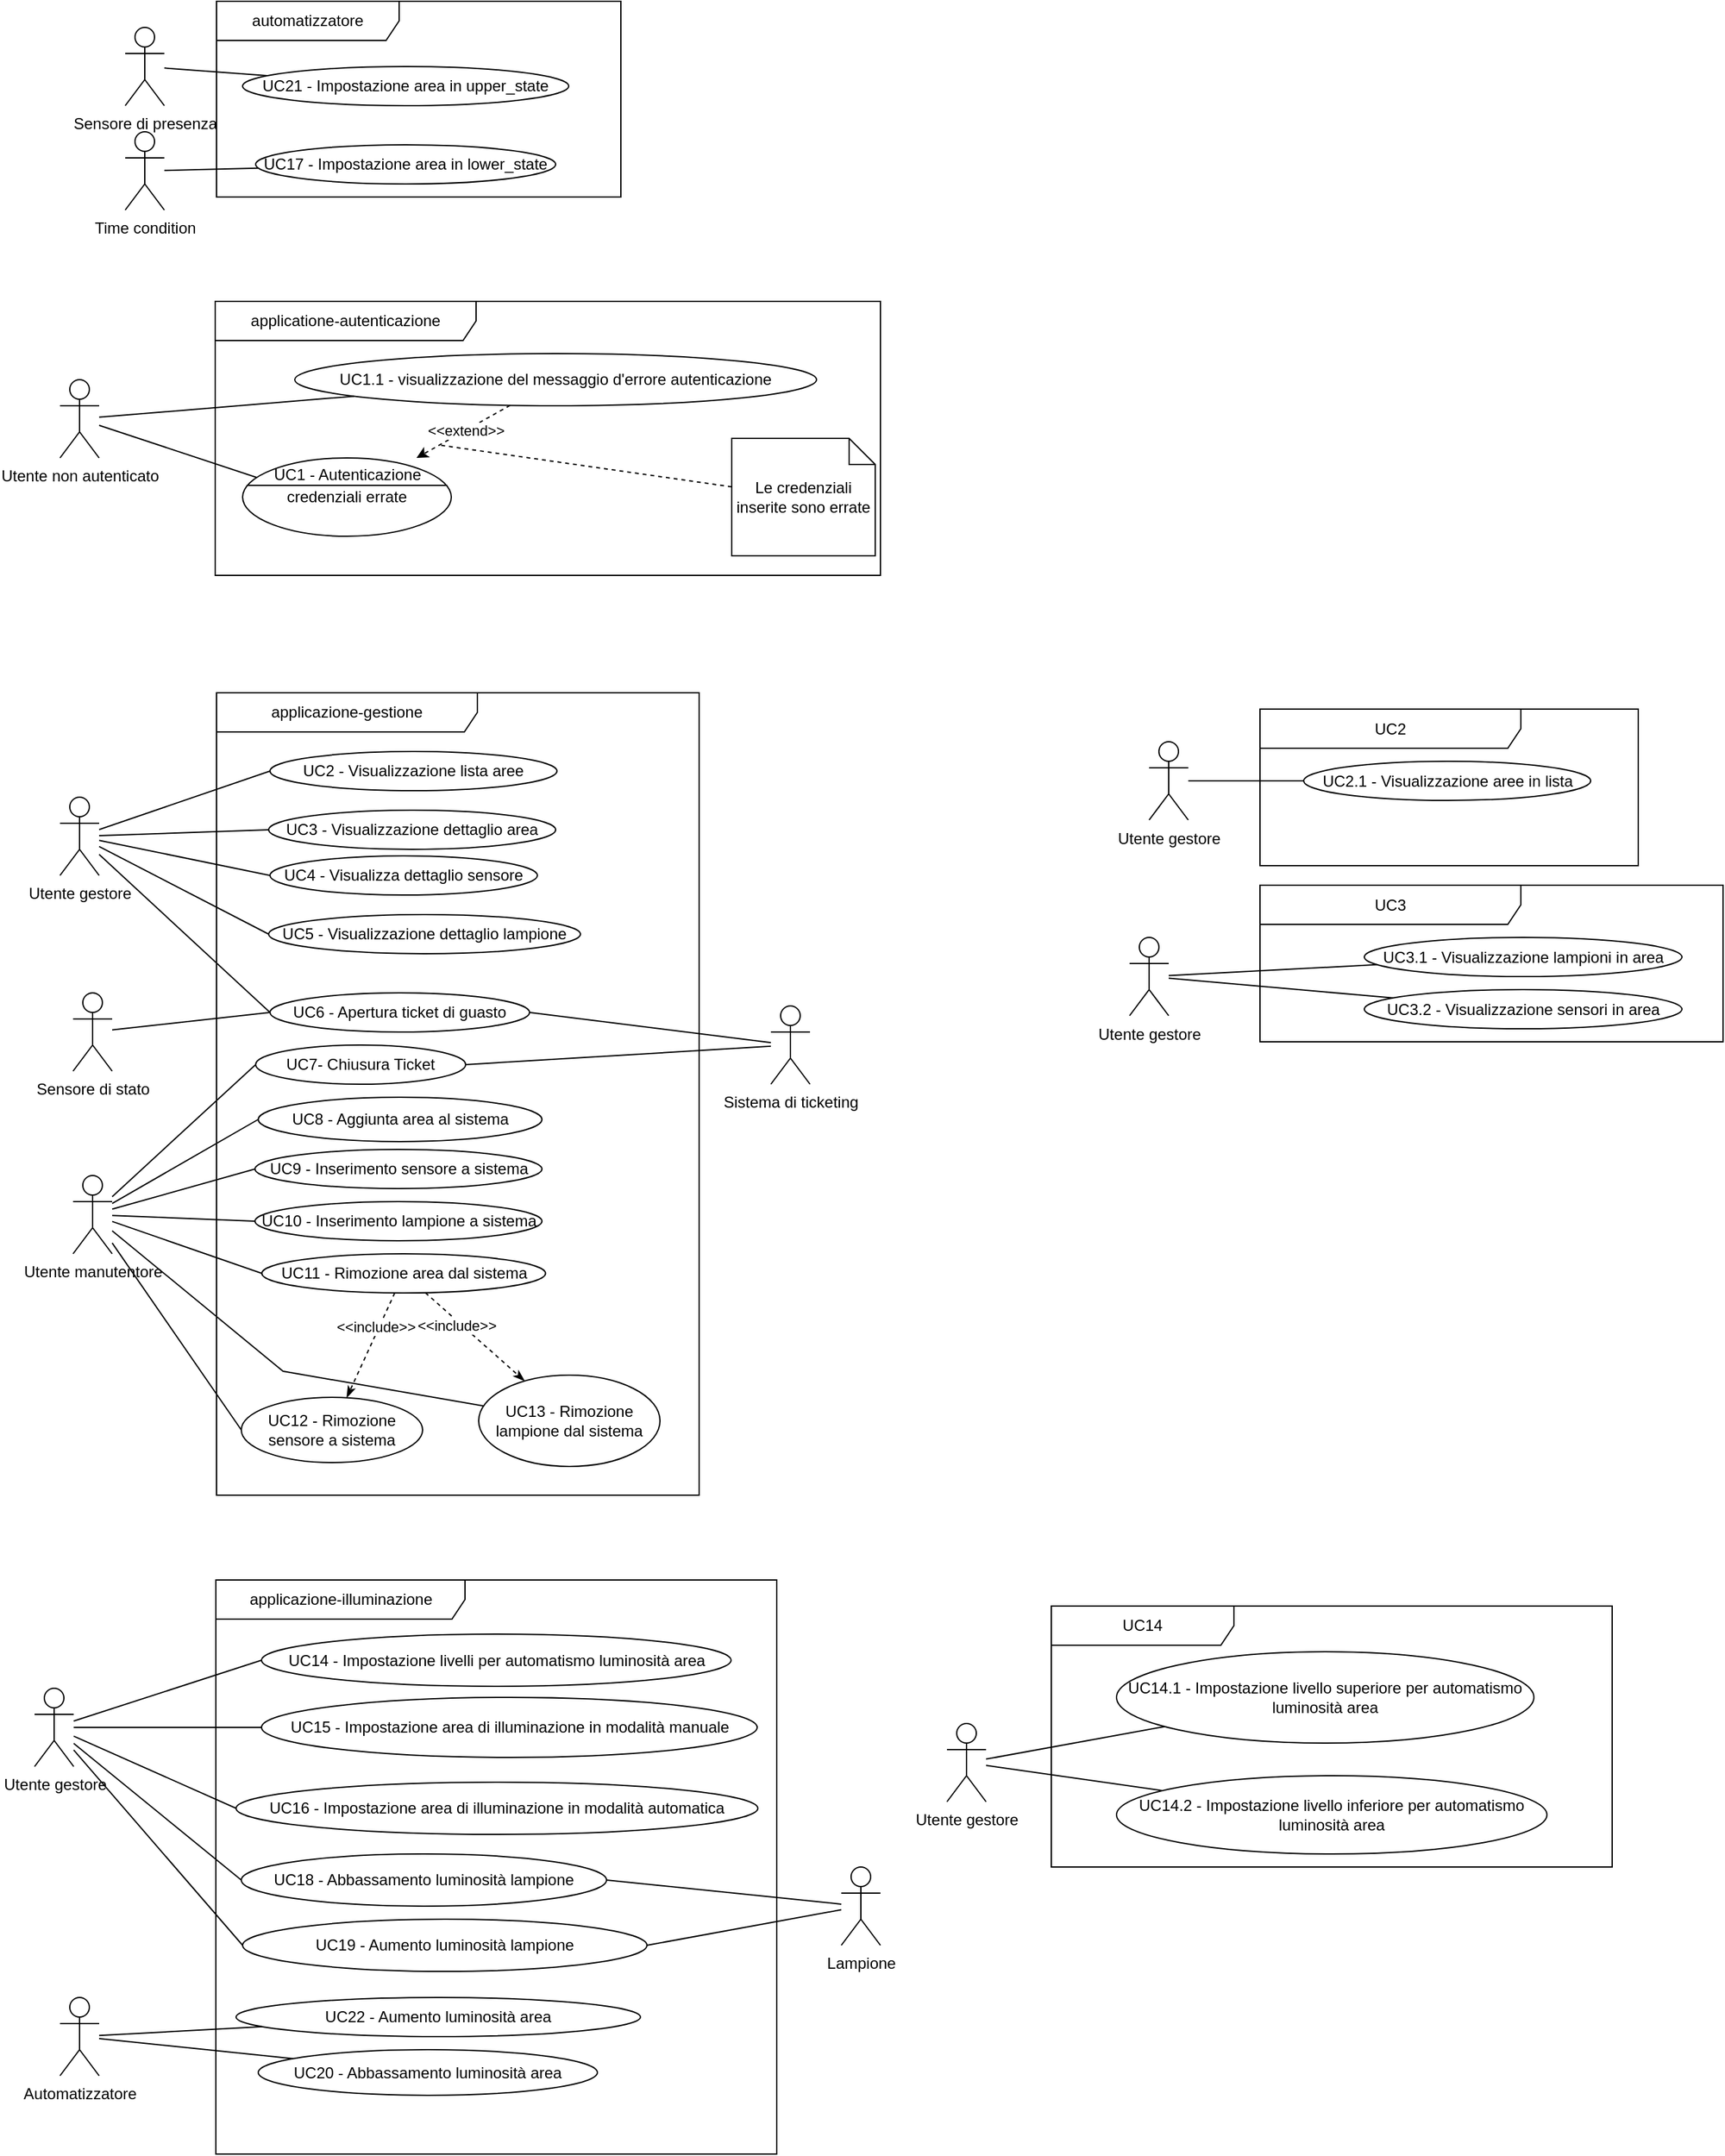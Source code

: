 <mxfile pages="3">
    <diagram id="FatRtKsNCPw0Wx8Ckyyl" name="OK">
        <mxGraphModel dx="437" dy="-385" grid="1" gridSize="10" guides="1" tooltips="1" connect="1" arrows="1" fold="1" page="1" pageScale="1" pageWidth="827" pageHeight="1169" math="0" shadow="0">
            <root>
                <mxCell id="Oyl4MPh-AGhWw54U4Yij-0"/>
                <mxCell id="Oyl4MPh-AGhWw54U4Yij-1" parent="Oyl4MPh-AGhWw54U4Yij-0"/>
                <mxCell id="A5uPs4VRSiP7mHUrnrAn-0" value="applicazione-illuminazione" style="shape=umlFrame;whiteSpace=wrap;html=1;width=191;height=30;" vertex="1" parent="Oyl4MPh-AGhWw54U4Yij-1">
                    <mxGeometry x="1009.5" y="3080" width="430" height="440" as="geometry"/>
                </mxCell>
                <mxCell id="bUZNyHSOuRNQhQ_3OHil-0" value="applicazione-gestione" style="shape=umlFrame;whiteSpace=wrap;html=1;width=200;height=30;" vertex="1" parent="Oyl4MPh-AGhWw54U4Yij-1">
                    <mxGeometry x="1010" y="2400" width="370" height="615" as="geometry"/>
                </mxCell>
                <mxCell id="0Af8lDCiDiQap4eSqhRF-9" value="automatizzatore" style="shape=umlFrame;whiteSpace=wrap;html=1;width=140;height=30;" vertex="1" parent="Oyl4MPh-AGhWw54U4Yij-1">
                    <mxGeometry x="1010" y="1870" width="310" height="150" as="geometry"/>
                </mxCell>
                <mxCell id="IadYa9jhHX85rm9pDaEO-0" value="applicatione-autenticazione" style="shape=umlFrame;whiteSpace=wrap;html=1;width=200;height=30;" vertex="1" parent="Oyl4MPh-AGhWw54U4Yij-1">
                    <mxGeometry x="1009" y="2100" width="510" height="210" as="geometry"/>
                </mxCell>
                <mxCell id="IadYa9jhHX85rm9pDaEO-1" style="edgeStyle=none;rounded=0;orthogonalLoop=1;jettySize=auto;html=1;shadow=0;endArrow=none;endFill=0;startSize=999;endSize=6;sourcePerimeterSpacing=0;targetPerimeterSpacing=0;entryX=0.106;entryY=0.283;entryDx=0;entryDy=0;entryPerimeter=0;" edge="1" parent="Oyl4MPh-AGhWw54U4Yij-1" source="IadYa9jhHX85rm9pDaEO-2" target="IadYa9jhHX85rm9pDaEO-9">
                    <mxGeometry relative="1" as="geometry">
                        <mxPoint x="1057.545" y="2226.102" as="targetPoint"/>
                    </mxGeometry>
                </mxCell>
                <mxCell id="IadYa9jhHX85rm9pDaEO-2" value="Utente non autenticato" style="shape=umlActor;verticalLabelPosition=bottom;verticalAlign=top;html=1;outlineConnect=0;gradientColor=none;" vertex="1" parent="Oyl4MPh-AGhWw54U4Yij-1">
                    <mxGeometry x="890" y="2160" width="30" height="60" as="geometry"/>
                </mxCell>
                <mxCell id="IadYa9jhHX85rm9pDaEO-3" value="UC1.1 - visualizzazione del messaggio d'errore autenticazione" style="ellipse;whiteSpace=wrap;html=1;" vertex="1" parent="Oyl4MPh-AGhWw54U4Yij-1">
                    <mxGeometry x="1070" y="2140" width="400" height="40" as="geometry"/>
                </mxCell>
                <mxCell id="IadYa9jhHX85rm9pDaEO-4" style="rounded=0;orthogonalLoop=1;jettySize=auto;html=1;dashed=1;" edge="1" parent="Oyl4MPh-AGhWw54U4Yij-1" source="IadYa9jhHX85rm9pDaEO-3" target="IadYa9jhHX85rm9pDaEO-9">
                    <mxGeometry relative="1" as="geometry">
                        <mxPoint x="1156.736" y="2220.677" as="targetPoint"/>
                        <mxPoint x="1390" y="2200" as="sourcePoint"/>
                    </mxGeometry>
                </mxCell>
                <mxCell id="IadYa9jhHX85rm9pDaEO-5" value="&amp;lt;&amp;lt;extend&amp;gt;&amp;gt;" style="edgeLabel;html=1;align=center;verticalAlign=middle;resizable=0;points=[];" vertex="1" connectable="0" parent="IadYa9jhHX85rm9pDaEO-4">
                    <mxGeometry x="-0.05" y="4" relative="1" as="geometry">
                        <mxPoint x="-2" y="-4" as="offset"/>
                    </mxGeometry>
                </mxCell>
                <mxCell id="IadYa9jhHX85rm9pDaEO-6" style="edgeStyle=none;rounded=0;jumpStyle=none;jumpSize=15;orthogonalLoop=1;jettySize=auto;html=1;endArrow=none;endFill=0;dashed=1;" edge="1" parent="Oyl4MPh-AGhWw54U4Yij-1" source="IadYa9jhHX85rm9pDaEO-7">
                    <mxGeometry relative="1" as="geometry">
                        <mxPoint x="1180" y="2210" as="targetPoint"/>
                    </mxGeometry>
                </mxCell>
                <mxCell id="IadYa9jhHX85rm9pDaEO-7" value="Le credenziali inserite sono errate" style="shape=note;size=20;whiteSpace=wrap;html=1;" vertex="1" parent="Oyl4MPh-AGhWw54U4Yij-1">
                    <mxGeometry x="1405" y="2205" width="110" height="90" as="geometry"/>
                </mxCell>
                <mxCell id="IadYa9jhHX85rm9pDaEO-8" style="edgeStyle=none;rounded=0;orthogonalLoop=1;jettySize=auto;html=1;shadow=0;endArrow=none;endFill=0;startSize=999;endSize=6;sourcePerimeterSpacing=0;targetPerimeterSpacing=0;" edge="1" parent="Oyl4MPh-AGhWw54U4Yij-1" source="IadYa9jhHX85rm9pDaEO-2" target="IadYa9jhHX85rm9pDaEO-3">
                    <mxGeometry relative="1" as="geometry">
                        <mxPoint x="880" y="2190" as="sourcePoint"/>
                        <mxPoint x="990" y="2190" as="targetPoint"/>
                    </mxGeometry>
                </mxCell>
                <mxCell id="IadYa9jhHX85rm9pDaEO-9" value="credenziali errate" style="html=1;shape=mxgraph.sysml.useCaseExtPt;whiteSpace=wrap;align=center;" vertex="1" parent="Oyl4MPh-AGhWw54U4Yij-1">
                    <mxGeometry x="1030" y="2220" width="160" height="60" as="geometry"/>
                </mxCell>
                <mxCell id="IadYa9jhHX85rm9pDaEO-10" value="&lt;span style=&quot;font-weight: normal&quot;&gt;UC1 - Autenticazione&lt;/span&gt;" style="resizable=0;html=1;verticalAlign=middle;align=center;labelBackgroundColor=none;fontStyle=1;" connectable="0" vertex="1" parent="IadYa9jhHX85rm9pDaEO-9">
                    <mxGeometry x="80" y="12.75" as="geometry"/>
                </mxCell>
                <mxCell id="_OyQbxIsrZ8jYSqlQWz1-0" style="edgeStyle=none;rounded=0;jumpStyle=none;jumpSize=15;orthogonalLoop=1;jettySize=auto;html=1;endArrow=none;endFill=0;entryX=0;entryY=0.5;entryDx=0;entryDy=0;" edge="1" parent="Oyl4MPh-AGhWw54U4Yij-1" source="_OyQbxIsrZ8jYSqlQWz1-1" target="_OyQbxIsrZ8jYSqlQWz1-3">
                    <mxGeometry relative="1" as="geometry"/>
                </mxCell>
                <mxCell id="_OyQbxIsrZ8jYSqlQWz1-8" style="edgeStyle=none;html=1;endArrow=none;endFill=0;entryX=0;entryY=0.5;entryDx=0;entryDy=0;" edge="1" parent="Oyl4MPh-AGhWw54U4Yij-1" source="_OyQbxIsrZ8jYSqlQWz1-1" target="_OyQbxIsrZ8jYSqlQWz1-7">
                    <mxGeometry relative="1" as="geometry"/>
                </mxCell>
                <mxCell id="T-pfwkiVASrfK4fBd9XQ-4" style="edgeStyle=none;html=1;endArrow=none;endFill=0;entryX=0;entryY=0.5;entryDx=0;entryDy=0;" edge="1" parent="Oyl4MPh-AGhWw54U4Yij-1" source="_OyQbxIsrZ8jYSqlQWz1-1" target="T-pfwkiVASrfK4fBd9XQ-0">
                    <mxGeometry relative="1" as="geometry"/>
                </mxCell>
                <mxCell id="_OyQbxIsrZ8jYSqlQWz1-1" value="Utente gestore" style="shape=umlActor;verticalLabelPosition=bottom;verticalAlign=top;html=1;outlineConnect=0;gradientColor=none;" vertex="1" parent="Oyl4MPh-AGhWw54U4Yij-1">
                    <mxGeometry x="890" y="2480" width="30" height="60" as="geometry"/>
                </mxCell>
                <mxCell id="_OyQbxIsrZ8jYSqlQWz1-2" value="UC3 - Visualizzazione dettaglio area" style="ellipse;whiteSpace=wrap;html=1;" vertex="1" parent="Oyl4MPh-AGhWw54U4Yij-1">
                    <mxGeometry x="1050" y="2490" width="220" height="30" as="geometry"/>
                </mxCell>
                <mxCell id="_OyQbxIsrZ8jYSqlQWz1-3" value="UC4 - Visualizza dettaglio sensore" style="ellipse;whiteSpace=wrap;html=1;" vertex="1" parent="Oyl4MPh-AGhWw54U4Yij-1">
                    <mxGeometry x="1051" y="2525" width="205" height="30" as="geometry"/>
                </mxCell>
                <mxCell id="_OyQbxIsrZ8jYSqlQWz1-4" value="UC5 - Visualizzazione dettaglio lampione" style="ellipse;whiteSpace=wrap;html=1;" vertex="1" parent="Oyl4MPh-AGhWw54U4Yij-1">
                    <mxGeometry x="1050" y="2570" width="239" height="30" as="geometry"/>
                </mxCell>
                <mxCell id="_OyQbxIsrZ8jYSqlQWz1-5" style="edgeStyle=none;rounded=0;jumpStyle=none;jumpSize=15;orthogonalLoop=1;jettySize=auto;html=1;endArrow=none;endFill=0;entryX=0;entryY=0.5;entryDx=0;entryDy=0;" edge="1" parent="Oyl4MPh-AGhWw54U4Yij-1" source="_OyQbxIsrZ8jYSqlQWz1-1" target="_OyQbxIsrZ8jYSqlQWz1-4">
                    <mxGeometry relative="1" as="geometry">
                        <mxPoint x="860" y="2623.486" as="sourcePoint"/>
                        <mxPoint x="1035.779" y="2605.741" as="targetPoint"/>
                    </mxGeometry>
                </mxCell>
                <mxCell id="_OyQbxIsrZ8jYSqlQWz1-6" style="edgeStyle=none;rounded=0;jumpStyle=none;jumpSize=15;orthogonalLoop=1;jettySize=auto;html=1;endArrow=none;endFill=0;entryX=0;entryY=0.5;entryDx=0;entryDy=0;" edge="1" parent="Oyl4MPh-AGhWw54U4Yij-1" source="_OyQbxIsrZ8jYSqlQWz1-1" target="_OyQbxIsrZ8jYSqlQWz1-2">
                    <mxGeometry relative="1" as="geometry">
                        <mxPoint x="860" y="2623.486" as="sourcePoint"/>
                        <mxPoint x="1035.779" y="2605.741" as="targetPoint"/>
                    </mxGeometry>
                </mxCell>
                <mxCell id="_OyQbxIsrZ8jYSqlQWz1-7" value="UC2 - Visualizzazione lista aree" style="ellipse;whiteSpace=wrap;html=1;" vertex="1" parent="Oyl4MPh-AGhWw54U4Yij-1">
                    <mxGeometry x="1051" y="2445" width="220" height="30" as="geometry"/>
                </mxCell>
                <mxCell id="gqnYtC8m0FXkjYF3swDn-0" value="UC3" style="shape=umlFrame;whiteSpace=wrap;html=1;width=200;height=30;" vertex="1" parent="Oyl4MPh-AGhWw54U4Yij-1">
                    <mxGeometry x="1810" y="2547.5" width="355" height="120" as="geometry"/>
                </mxCell>
                <mxCell id="gqnYtC8m0FXkjYF3swDn-3" value="Utente gestore" style="shape=umlActor;verticalLabelPosition=bottom;verticalAlign=top;html=1;outlineConnect=0;gradientColor=none;" vertex="1" parent="Oyl4MPh-AGhWw54U4Yij-1">
                    <mxGeometry x="1710" y="2587.5" width="30" height="60" as="geometry"/>
                </mxCell>
                <mxCell id="gqnYtC8m0FXkjYF3swDn-4" value="UC3.1 - Visualizzazione lampioni in area" style="ellipse;whiteSpace=wrap;html=1;" vertex="1" parent="Oyl4MPh-AGhWw54U4Yij-1">
                    <mxGeometry x="1890" y="2587.5" width="243.5" height="30" as="geometry"/>
                </mxCell>
                <mxCell id="gqnYtC8m0FXkjYF3swDn-8" style="edgeStyle=none;rounded=0;jumpStyle=none;jumpSize=15;orthogonalLoop=1;jettySize=auto;html=1;endArrow=none;endFill=0;" edge="1" parent="Oyl4MPh-AGhWw54U4Yij-1" source="gqnYtC8m0FXkjYF3swDn-3" target="gqnYtC8m0FXkjYF3swDn-4">
                    <mxGeometry relative="1" as="geometry">
                        <mxPoint x="1720" y="2735.986" as="sourcePoint"/>
                        <mxPoint x="1895.779" y="2718.241" as="targetPoint"/>
                    </mxGeometry>
                </mxCell>
                <mxCell id="gqnYtC8m0FXkjYF3swDn-11" style="edgeStyle=none;html=1;endArrow=none;endFill=0;" edge="1" parent="Oyl4MPh-AGhWw54U4Yij-1" source="gqnYtC8m0FXkjYF3swDn-10" target="gqnYtC8m0FXkjYF3swDn-3">
                    <mxGeometry relative="1" as="geometry"/>
                </mxCell>
                <mxCell id="gqnYtC8m0FXkjYF3swDn-10" value="UC3.2 - Visualizzazione sensori in area" style="ellipse;whiteSpace=wrap;html=1;" vertex="1" parent="Oyl4MPh-AGhWw54U4Yij-1">
                    <mxGeometry x="1890" y="2627.5" width="243.5" height="30" as="geometry"/>
                </mxCell>
                <mxCell id="8ppxaisyGzJdxOO72--x-0" value="UC14" style="shape=umlFrame;whiteSpace=wrap;html=1;width=140;height=30;" vertex="1" parent="Oyl4MPh-AGhWw54U4Yij-1">
                    <mxGeometry x="1650" y="3100" width="430" height="200" as="geometry"/>
                </mxCell>
                <mxCell id="8ppxaisyGzJdxOO72--x-1" style="edgeStyle=none;html=1;endArrow=none;endFill=0;" edge="1" parent="Oyl4MPh-AGhWw54U4Yij-1" source="8ppxaisyGzJdxOO72--x-3" target="8ppxaisyGzJdxOO72--x-4">
                    <mxGeometry relative="1" as="geometry"/>
                </mxCell>
                <mxCell id="8ppxaisyGzJdxOO72--x-2" style="edgeStyle=none;html=1;endArrow=none;endFill=0;" edge="1" parent="Oyl4MPh-AGhWw54U4Yij-1" source="8ppxaisyGzJdxOO72--x-3" target="8ppxaisyGzJdxOO72--x-5">
                    <mxGeometry relative="1" as="geometry"/>
                </mxCell>
                <mxCell id="8ppxaisyGzJdxOO72--x-3" value="Utente gestore" style="shape=umlActor;verticalLabelPosition=bottom;verticalAlign=top;html=1;outlineConnect=0;gradientColor=none;" vertex="1" parent="Oyl4MPh-AGhWw54U4Yij-1">
                    <mxGeometry x="1570" y="3190" width="30" height="60" as="geometry"/>
                </mxCell>
                <mxCell id="8ppxaisyGzJdxOO72--x-4" value="UC14.1 - Impostazione livello superiore per automatismo luminosità area" style="ellipse;whiteSpace=wrap;html=1;" vertex="1" parent="Oyl4MPh-AGhWw54U4Yij-1">
                    <mxGeometry x="1700" y="3135" width="320" height="70" as="geometry"/>
                </mxCell>
                <mxCell id="8ppxaisyGzJdxOO72--x-5" value="UC14.2 - Impostazione livello inferiore per automatismo luminosità area" style="ellipse;whiteSpace=wrap;html=1;" vertex="1" parent="Oyl4MPh-AGhWw54U4Yij-1">
                    <mxGeometry x="1700" y="3230" width="330" height="60" as="geometry"/>
                </mxCell>
                <mxCell id="-6WfDMZTtrYvX2CaXtDX-0" value="UC2" style="shape=umlFrame;whiteSpace=wrap;html=1;width=200;height=30;" vertex="1" parent="Oyl4MPh-AGhWw54U4Yij-1">
                    <mxGeometry x="1810" y="2412.5" width="290" height="120" as="geometry"/>
                </mxCell>
                <mxCell id="-6WfDMZTtrYvX2CaXtDX-1" value="Utente gestore" style="shape=umlActor;verticalLabelPosition=bottom;verticalAlign=top;html=1;outlineConnect=0;gradientColor=none;" vertex="1" parent="Oyl4MPh-AGhWw54U4Yij-1">
                    <mxGeometry x="1725" y="2437.5" width="30" height="60" as="geometry"/>
                </mxCell>
                <mxCell id="-6WfDMZTtrYvX2CaXtDX-2" value="UC2.1 - Visualizzazione aree in lista" style="ellipse;whiteSpace=wrap;html=1;" vertex="1" parent="Oyl4MPh-AGhWw54U4Yij-1">
                    <mxGeometry x="1843.5" y="2452.5" width="220" height="30" as="geometry"/>
                </mxCell>
                <mxCell id="-6WfDMZTtrYvX2CaXtDX-3" style="edgeStyle=none;rounded=0;jumpStyle=none;jumpSize=15;orthogonalLoop=1;jettySize=auto;html=1;endArrow=none;endFill=0;" edge="1" parent="Oyl4MPh-AGhWw54U4Yij-1" source="-6WfDMZTtrYvX2CaXtDX-1" target="-6WfDMZTtrYvX2CaXtDX-2">
                    <mxGeometry relative="1" as="geometry">
                        <mxPoint x="1650" y="2600.986" as="sourcePoint"/>
                        <mxPoint x="1825.779" y="2583.241" as="targetPoint"/>
                    </mxGeometry>
                </mxCell>
                <mxCell id="0Af8lDCiDiQap4eSqhRF-3" style="edgeStyle=none;rounded=0;jumpStyle=none;jumpSize=15;orthogonalLoop=1;jettySize=auto;html=1;endArrow=none;endFill=0;" edge="1" parent="Oyl4MPh-AGhWw54U4Yij-1" source="0Af8lDCiDiQap4eSqhRF-4" target="0Af8lDCiDiQap4eSqhRF-8">
                    <mxGeometry relative="1" as="geometry"/>
                </mxCell>
                <mxCell id="0Af8lDCiDiQap4eSqhRF-4" value="Time condition" style="shape=umlActor;verticalLabelPosition=bottom;verticalAlign=top;html=1;outlineConnect=0;gradientColor=none;" vertex="1" parent="Oyl4MPh-AGhWw54U4Yij-1">
                    <mxGeometry x="940" y="1970" width="30" height="60" as="geometry"/>
                </mxCell>
                <mxCell id="0Af8lDCiDiQap4eSqhRF-5" value="UC21 - Impostazione area in upper_state" style="ellipse;whiteSpace=wrap;html=1;gradientColor=none;" vertex="1" parent="Oyl4MPh-AGhWw54U4Yij-1">
                    <mxGeometry x="1030" y="1920" width="250" height="30" as="geometry"/>
                </mxCell>
                <mxCell id="0Af8lDCiDiQap4eSqhRF-6" style="rounded=0;orthogonalLoop=1;jettySize=auto;html=1;endArrow=none;endFill=0;targetPerimeterSpacing=0;sourcePerimeterSpacing=0;endSize=6;shadow=0;" edge="1" parent="Oyl4MPh-AGhWw54U4Yij-1" source="0Af8lDCiDiQap4eSqhRF-7" target="0Af8lDCiDiQap4eSqhRF-5">
                    <mxGeometry relative="1" as="geometry"/>
                </mxCell>
                <mxCell id="0Af8lDCiDiQap4eSqhRF-7" value="Sensore di presenza" style="shape=umlActor;verticalLabelPosition=bottom;verticalAlign=top;html=1;outlineConnect=0;gradientColor=none;" vertex="1" parent="Oyl4MPh-AGhWw54U4Yij-1">
                    <mxGeometry x="940" y="1890" width="30" height="60" as="geometry"/>
                </mxCell>
                <mxCell id="0Af8lDCiDiQap4eSqhRF-8" value="UC17 - Impostazione area in lower_state" style="ellipse;whiteSpace=wrap;html=1;gradientColor=none;" vertex="1" parent="Oyl4MPh-AGhWw54U4Yij-1">
                    <mxGeometry x="1040" y="1980" width="230" height="30" as="geometry"/>
                </mxCell>
                <mxCell id="WLyfzdH1q1Cjo08XF4O8-1" style="edgeStyle=none;html=1;endArrow=none;endFill=0;exitX=1;exitY=0.5;exitDx=0;exitDy=0;" edge="1" parent="Oyl4MPh-AGhWw54U4Yij-1" source="WLyfzdH1q1Cjo08XF4O8-2" target="WLyfzdH1q1Cjo08XF4O8-7">
                    <mxGeometry relative="1" as="geometry"/>
                </mxCell>
                <mxCell id="WLyfzdH1q1Cjo08XF4O8-2" value="UC19 - Aumento luminosità lampione" style="ellipse;whiteSpace=wrap;html=1;" vertex="1" parent="Oyl4MPh-AGhWw54U4Yij-1">
                    <mxGeometry x="1030" y="3340" width="310" height="40" as="geometry"/>
                </mxCell>
                <mxCell id="WLyfzdH1q1Cjo08XF4O8-3" value="UC22 - Aumento luminosità area" style="ellipse;whiteSpace=wrap;html=1;gradientColor=none;" vertex="1" parent="Oyl4MPh-AGhWw54U4Yij-1">
                    <mxGeometry x="1025" y="3400" width="310" height="30" as="geometry"/>
                </mxCell>
                <mxCell id="WLyfzdH1q1Cjo08XF4O8-4" style="edgeStyle=none;html=1;endArrow=none;endFill=0;exitX=1;exitY=0.5;exitDx=0;exitDy=0;" edge="1" parent="Oyl4MPh-AGhWw54U4Yij-1" source="WLyfzdH1q1Cjo08XF4O8-5" target="WLyfzdH1q1Cjo08XF4O8-7">
                    <mxGeometry relative="1" as="geometry"/>
                </mxCell>
                <mxCell id="WLyfzdH1q1Cjo08XF4O8-5" value="UC18 - Abbassamento luminosità lampione" style="ellipse;whiteSpace=wrap;html=1;" vertex="1" parent="Oyl4MPh-AGhWw54U4Yij-1">
                    <mxGeometry x="1029" y="3290" width="280" height="40" as="geometry"/>
                </mxCell>
                <mxCell id="WLyfzdH1q1Cjo08XF4O8-6" value="UC20 - Abbassamento luminosità area" style="ellipse;whiteSpace=wrap;html=1;" vertex="1" parent="Oyl4MPh-AGhWw54U4Yij-1">
                    <mxGeometry x="1042" y="3440" width="260" height="35" as="geometry"/>
                </mxCell>
                <mxCell id="WLyfzdH1q1Cjo08XF4O8-7" value="Lampione" style="shape=umlActor;verticalLabelPosition=bottom;verticalAlign=top;html=1;outlineConnect=0;" vertex="1" parent="Oyl4MPh-AGhWw54U4Yij-1">
                    <mxGeometry x="1489" y="3300" width="30" height="60" as="geometry"/>
                </mxCell>
                <mxCell id="WLyfzdH1q1Cjo08XF4O8-10" style="edgeStyle=none;html=1;endArrow=none;endFill=0;entryX=0;entryY=0.5;entryDx=0;entryDy=0;" edge="1" parent="Oyl4MPh-AGhWw54U4Yij-1" source="A5uPs4VRSiP7mHUrnrAn-5" target="WLyfzdH1q1Cjo08XF4O8-5">
                    <mxGeometry relative="1" as="geometry">
                        <mxPoint x="925" y="3612.795" as="sourcePoint"/>
                    </mxGeometry>
                </mxCell>
                <mxCell id="WLyfzdH1q1Cjo08XF4O8-11" style="edgeStyle=none;html=1;endArrow=none;endFill=0;entryX=0;entryY=0.5;entryDx=0;entryDy=0;" edge="1" parent="Oyl4MPh-AGhWw54U4Yij-1" source="A5uPs4VRSiP7mHUrnrAn-5" target="WLyfzdH1q1Cjo08XF4O8-2">
                    <mxGeometry relative="1" as="geometry">
                        <mxPoint x="925" y="3616.682" as="sourcePoint"/>
                    </mxGeometry>
                </mxCell>
                <mxCell id="WLyfzdH1q1Cjo08XF4O8-13" style="edgeStyle=none;html=1;endArrow=none;endFill=0;" edge="1" parent="Oyl4MPh-AGhWw54U4Yij-1" source="WLyfzdH1q1Cjo08XF4O8-15" target="WLyfzdH1q1Cjo08XF4O8-3">
                    <mxGeometry relative="1" as="geometry"/>
                </mxCell>
                <mxCell id="WLyfzdH1q1Cjo08XF4O8-14" style="edgeStyle=none;html=1;endArrow=none;endFill=0;" edge="1" parent="Oyl4MPh-AGhWw54U4Yij-1" source="WLyfzdH1q1Cjo08XF4O8-15" target="WLyfzdH1q1Cjo08XF4O8-6">
                    <mxGeometry relative="1" as="geometry"/>
                </mxCell>
                <mxCell id="WLyfzdH1q1Cjo08XF4O8-15" value="Automatizzatore" style="shape=umlActor;verticalLabelPosition=bottom;verticalAlign=top;html=1;outlineConnect=0;" vertex="1" parent="Oyl4MPh-AGhWw54U4Yij-1">
                    <mxGeometry x="890" y="3400" width="30" height="60" as="geometry"/>
                </mxCell>
                <mxCell id="T-pfwkiVASrfK4fBd9XQ-6" style="edgeStyle=none;html=1;endArrow=none;endFill=0;exitX=1;exitY=0.5;exitDx=0;exitDy=0;" edge="1" parent="Oyl4MPh-AGhWw54U4Yij-1" source="T-pfwkiVASrfK4fBd9XQ-0" target="T-pfwkiVASrfK4fBd9XQ-3">
                    <mxGeometry relative="1" as="geometry"/>
                </mxCell>
                <mxCell id="T-pfwkiVASrfK4fBd9XQ-0" value="UC6 - Apertura ticket di guasto" style="ellipse;whiteSpace=wrap;html=1;" vertex="1" parent="Oyl4MPh-AGhWw54U4Yij-1">
                    <mxGeometry x="1051" y="2630" width="199" height="30" as="geometry"/>
                </mxCell>
                <mxCell id="T-pfwkiVASrfK4fBd9XQ-5" style="edgeStyle=none;html=1;entryX=0;entryY=0.5;entryDx=0;entryDy=0;endArrow=none;endFill=0;" edge="1" parent="Oyl4MPh-AGhWw54U4Yij-1" source="T-pfwkiVASrfK4fBd9XQ-1" target="T-pfwkiVASrfK4fBd9XQ-0">
                    <mxGeometry relative="1" as="geometry"/>
                </mxCell>
                <mxCell id="T-pfwkiVASrfK4fBd9XQ-1" value="Sensore di stato" style="shape=umlActor;verticalLabelPosition=bottom;verticalAlign=top;html=1;outlineConnect=0;gradientColor=none;" vertex="1" parent="Oyl4MPh-AGhWw54U4Yij-1">
                    <mxGeometry x="900" y="2630" width="30" height="60" as="geometry"/>
                </mxCell>
                <mxCell id="T-pfwkiVASrfK4fBd9XQ-3" value="Sistema di ticketing" style="shape=umlActor;verticalLabelPosition=bottom;verticalAlign=top;html=1;outlineConnect=0;gradientColor=none;" vertex="1" parent="Oyl4MPh-AGhWw54U4Yij-1">
                    <mxGeometry x="1435" y="2640" width="30" height="60" as="geometry"/>
                </mxCell>
                <mxCell id="05nJeD1UHd1gZ71pS0e2-0" style="edgeStyle=none;rounded=0;orthogonalLoop=1;jettySize=auto;html=1;startArrow=none;startFill=0;endArrow=none;endFill=0;exitX=0;exitY=0.5;exitDx=0;exitDy=0;" edge="1" parent="Oyl4MPh-AGhWw54U4Yij-1" source="05nJeD1UHd1gZ71pS0e2-1" target="05nJeD1UHd1gZ71pS0e2-4">
                    <mxGeometry relative="1" as="geometry"/>
                </mxCell>
                <mxCell id="05nJeD1UHd1gZ71pS0e2-1" value="UC10 - Inserimento lampione a sistema" style="ellipse;whiteSpace=wrap;html=1;" vertex="1" parent="Oyl4MPh-AGhWw54U4Yij-1">
                    <mxGeometry x="1039.5" y="2790" width="220" height="30" as="geometry"/>
                </mxCell>
                <mxCell id="05nJeD1UHd1gZ71pS0e2-2" style="edgeStyle=none;rounded=0;jumpStyle=none;jumpSize=15;orthogonalLoop=1;jettySize=auto;html=1;endArrow=none;endFill=0;entryX=0;entryY=0.5;entryDx=0;entryDy=0;" edge="1" parent="Oyl4MPh-AGhWw54U4Yij-1" source="05nJeD1UHd1gZ71pS0e2-4" target="05nJeD1UHd1gZ71pS0e2-5">
                    <mxGeometry relative="1" as="geometry"/>
                </mxCell>
                <mxCell id="05nJeD1UHd1gZ71pS0e2-3" style="edgeStyle=none;rounded=0;jumpStyle=none;jumpSize=15;orthogonalLoop=1;jettySize=auto;html=1;endArrow=none;endFill=0;entryX=0;entryY=0.5;entryDx=0;entryDy=0;" edge="1" parent="Oyl4MPh-AGhWw54U4Yij-1" source="05nJeD1UHd1gZ71pS0e2-4" target="05nJeD1UHd1gZ71pS0e2-6">
                    <mxGeometry relative="1" as="geometry"/>
                </mxCell>
                <mxCell id="05nJeD1UHd1gZ71pS0e2-4" value="Utente manutentore" style="shape=umlActor;verticalLabelPosition=bottom;verticalAlign=top;html=1;outlineConnect=0;gradientColor=none;" vertex="1" parent="Oyl4MPh-AGhWw54U4Yij-1">
                    <mxGeometry x="900" y="2770" width="30" height="60" as="geometry"/>
                </mxCell>
                <mxCell id="05nJeD1UHd1gZ71pS0e2-5" value="UC7- Chiusura Ticket" style="ellipse;whiteSpace=wrap;html=1;" vertex="1" parent="Oyl4MPh-AGhWw54U4Yij-1">
                    <mxGeometry x="1040" y="2670" width="161" height="30" as="geometry"/>
                </mxCell>
                <mxCell id="05nJeD1UHd1gZ71pS0e2-6" value="UC9 - Inserimento sensore a sistema" style="ellipse;whiteSpace=wrap;html=1;" vertex="1" parent="Oyl4MPh-AGhWw54U4Yij-1">
                    <mxGeometry x="1039.5" y="2750" width="220" height="30" as="geometry"/>
                </mxCell>
                <mxCell id="05nJeD1UHd1gZ71pS0e2-7" style="edgeStyle=none;rounded=0;jumpStyle=none;jumpSize=15;orthogonalLoop=1;jettySize=auto;html=1;endArrow=none;endFill=0;" edge="1" parent="Oyl4MPh-AGhWw54U4Yij-1" source="05nJeD1UHd1gZ71pS0e2-8" target="05nJeD1UHd1gZ71pS0e2-4">
                    <mxGeometry relative="1" as="geometry">
                        <Array as="points">
                            <mxPoint x="1061" y="2920"/>
                        </Array>
                    </mxGeometry>
                </mxCell>
                <mxCell id="05nJeD1UHd1gZ71pS0e2-8" value="UC13 - Rimozione lampione dal sistema" style="ellipse;whiteSpace=wrap;html=1;" vertex="1" parent="Oyl4MPh-AGhWw54U4Yij-1">
                    <mxGeometry x="1211" y="2923" width="139" height="70" as="geometry"/>
                </mxCell>
                <mxCell id="05nJeD1UHd1gZ71pS0e2-9" value="UC8 - Aggiunta area al sistema&lt;span style=&quot;color: rgba(0 , 0 , 0 , 0) ; font-family: monospace ; font-size: 0px&quot;&gt;%3CmxGraphModel%3E%3Croot%3E%3CmxCell%20id%3D%220%22%2F%3E%3CmxCell%20id%3D%221%22%20parent%3D%220%22%2F%3E%3CmxCell%20id%3D%222%22%20value%3D%22Rimozione%20sensore%22%20style%3D%22ellipse%3BwhiteSpace%3Dwrap%3Bhtml%3D1%3B%22%20vertex%3D%221%22%20parent%3D%221%22%3E%3CmxGeometry%20x%3D%221430%22%20y%3D%2260%22%20width%3D%22120%22%20height%3D%2280%22%20as%3D%22geometry%22%2F%3E%3C%2FmxCell%3E%3C%2Froot%3E%3C%2FmxGraphModel%3E&lt;/span&gt;&lt;span style=&quot;color: rgba(0 , 0 , 0 , 0) ; font-family: monospace ; font-size: 0px&quot;&gt;%3CmxGraphModel%3E%3Croot%3E%3CmxCell%20id%3D%220%22%2F%3E%3CmxCell%20id%3D%221%22%20parent%3D%220%22%2F%3E%3CmxCell%20id%3D%222%22%20value%3D%22Rimozione%20sensore%22%20style%3D%22ellipse%3BwhiteSpace%3Dwrap%3Bhtml%3D1%3B%22%20vertex%3D%221%22%20parent%3D%221%22%3E%3CmxGeometry%20x%3D%221430%22%20y%3D%2260%22%20width%3D%22120%22%20height%3D%2280%22%20as%3D%22geometry%22%2F%3E%3C%2FmxCell%3E%3C%2Froot%3E%3C%2FmxGraphModel%3E&lt;/span&gt;&lt;span style=&quot;color: rgba(0 , 0 , 0 , 0) ; font-family: monospace ; font-size: 0px&quot;&gt;%3CmxGraphModel%3E%3Croot%3E%3CmxCell%20id%3D%220%22%2F%3E%3CmxCell%20id%3D%221%22%20parent%3D%220%22%2F%3E%3CmxCell%20id%3D%222%22%20value%3D%22Rimozione%20sensore%22%20style%3D%22ellipse%3BwhiteSpace%3Dwrap%3Bhtml%3D1%3B%22%20vertex%3D%221%22%20parent%3D%221%22%3E%3CmxGeometry%20x%3D%221430%22%20y%3D%2260%22%20width%3D%22120%22%20height%3D%2280%22%20as%3D%22geometry%22%2F%3E%3C%2FmxCell%3E%3C%2Froot%3E%3C%2FmxGraphModel%3Esa&lt;/span&gt;" style="ellipse;whiteSpace=wrap;html=1;" vertex="1" parent="Oyl4MPh-AGhWw54U4Yij-1">
                    <mxGeometry x="1042" y="2710" width="217.5" height="34" as="geometry"/>
                </mxCell>
                <mxCell id="05nJeD1UHd1gZ71pS0e2-10" style="edgeStyle=none;rounded=0;jumpStyle=none;jumpSize=15;orthogonalLoop=1;jettySize=auto;html=1;endArrow=none;endFill=0;entryX=0;entryY=0.5;entryDx=0;entryDy=0;" edge="1" parent="Oyl4MPh-AGhWw54U4Yij-1" source="05nJeD1UHd1gZ71pS0e2-4" target="05nJeD1UHd1gZ71pS0e2-9">
                    <mxGeometry relative="1" as="geometry">
                        <mxPoint x="821" y="2727.209" as="sourcePoint"/>
                        <mxPoint x="1047.005" y="2986.503" as="targetPoint"/>
                    </mxGeometry>
                </mxCell>
                <mxCell id="05nJeD1UHd1gZ71pS0e2-11" value="UC11 - Rimozione area dal sistema&lt;span style=&quot;color: rgba(0 , 0 , 0 , 0) ; font-family: monospace ; font-size: 0px&quot;&gt;%3CmxGraphModel%3E%3Croot%3E%3CmxCell%20id%3D%220%22%2F%3E%3CmxCell%20id%3D%221%22%20parent%3D%220%22%2F%3E%3CmxCell%20id%3D%222%22%20value%3D%22Rimozione%20sensore%22%20style%3D%22ellipse%3BwhiteSpace%3Dwrap%3Bhtml%3D1%3B%22%20vertex%3D%221%22%20parent%3D%221%22%3E%3CmxGeometry%20x%3D%221430%22%20y%3D%2260%22%20width%3D%22120%22%20height%3D%2280%22%20as%3D%22geometry%22%2F%3E%3C%2FmxCell%3E%3C%2Froot%3E%3C%2FmxGraphModel%3E&lt;/span&gt;&lt;span style=&quot;color: rgba(0 , 0 , 0 , 0) ; font-family: monospace ; font-size: 0px&quot;&gt;%3CmxGraphModel%3E%3Croot%3E%3CmxCell%20id%3D%220%22%2F%3E%3CmxCell%20id%3D%221%22%20parent%3D%220%22%2F%3E%3CmxCell%20id%3D%222%22%20value%3D%22Rimozione%20sensore%22%20style%3D%22ellipse%3BwhiteSpace%3Dwrap%3Bhtml%3D1%3B%22%20vertex%3D%221%22%20parent%3D%221%22%3E%3CmxGeometry%20x%3D%221430%22%20y%3D%2260%22%20width%3D%22120%22%20height%3D%2280%22%20as%3D%22geometry%22%2F%3E%3C%2FmxCell%3E%3C%2Froot%3E%3C%2FmxGraphModel%3E&lt;/span&gt;&lt;span style=&quot;color: rgba(0 , 0 , 0 , 0) ; font-family: monospace ; font-size: 0px&quot;&gt;%3CmxGraphModel%3E%3Croot%3E%3CmxCell%20id%3D%220%22%2F%3E%3CmxCell%20id%3D%221%22%20parent%3D%220%22%2F%3E%3CmxCell%20id%3D%222%22%20value%3D%22Rimozione%20sensore%22%20style%3D%22ellipse%3BwhiteSpace%3Dwrap%3Bhtml%3D1%3B%22%20vertex%3D%221%22%20parent%3D%221%22%3E%3CmxGeometry%20x%3D%221430%22%20y%3D%2260%22%20width%3D%22120%22%20height%3D%2280%22%20as%3D%22geometry%22%2F%3E%3C%2FmxCell%3E%3C%2Froot%3E%3C%2FmxGraphModel%3E&lt;/span&gt;" style="ellipse;whiteSpace=wrap;html=1;" vertex="1" parent="Oyl4MPh-AGhWw54U4Yij-1">
                    <mxGeometry x="1044.75" y="2830" width="217.5" height="30" as="geometry"/>
                </mxCell>
                <mxCell id="05nJeD1UHd1gZ71pS0e2-12" style="edgeStyle=none;rounded=0;jumpStyle=none;jumpSize=15;orthogonalLoop=1;jettySize=auto;html=1;endArrow=none;endFill=0;exitX=0;exitY=0.5;exitDx=0;exitDy=0;" edge="1" parent="Oyl4MPh-AGhWw54U4Yij-1" source="05nJeD1UHd1gZ71pS0e2-11" target="05nJeD1UHd1gZ71pS0e2-4">
                    <mxGeometry relative="1" as="geometry">
                        <mxPoint x="1011.315" y="2882.046" as="sourcePoint"/>
                        <mxPoint x="821" y="2889.434" as="targetPoint"/>
                    </mxGeometry>
                </mxCell>
                <mxCell id="05nJeD1UHd1gZ71pS0e2-13" style="edgeStyle=none;rounded=0;sketch=0;orthogonalLoop=1;jettySize=auto;html=1;shadow=0;dashed=1;startArrow=none;startFill=0;endArrow=classicThin;endFill=1;startSize=6;endSize=6;sourcePerimeterSpacing=0;targetPerimeterSpacing=0;" edge="1" parent="Oyl4MPh-AGhWw54U4Yij-1" source="05nJeD1UHd1gZ71pS0e2-11" target="05nJeD1UHd1gZ71pS0e2-8">
                    <mxGeometry relative="1" as="geometry">
                        <mxPoint x="1096.25" y="3550" as="sourcePoint"/>
                        <mxPoint x="1096.25" y="3590" as="targetPoint"/>
                    </mxGeometry>
                </mxCell>
                <mxCell id="05nJeD1UHd1gZ71pS0e2-14" value="&amp;lt;&amp;lt;include&amp;gt;&amp;gt;" style="edgeLabel;html=1;align=center;verticalAlign=middle;resizable=0;points=[];" vertex="1" connectable="0" parent="05nJeD1UHd1gZ71pS0e2-13">
                    <mxGeometry x="-0.322" y="-3" relative="1" as="geometry">
                        <mxPoint as="offset"/>
                    </mxGeometry>
                </mxCell>
                <mxCell id="05nJeD1UHd1gZ71pS0e2-15" style="edgeStyle=none;rounded=0;orthogonalLoop=1;jettySize=auto;html=1;startArrow=none;startFill=0;endArrow=none;endFill=0;exitX=1;exitY=0.5;exitDx=0;exitDy=0;" edge="1" parent="Oyl4MPh-AGhWw54U4Yij-1" source="05nJeD1UHd1gZ71pS0e2-5" target="T-pfwkiVASrfK4fBd9XQ-3">
                    <mxGeometry relative="1" as="geometry">
                        <mxPoint x="1144.75" y="2600" as="sourcePoint"/>
                        <mxPoint x="1501" y="2685" as="targetPoint"/>
                    </mxGeometry>
                </mxCell>
                <mxCell id="05nJeD1UHd1gZ71pS0e2-16" style="edgeStyle=none;html=1;endArrow=none;endFill=0;exitX=0;exitY=0.5;exitDx=0;exitDy=0;" edge="1" parent="Oyl4MPh-AGhWw54U4Yij-1" source="05nJeD1UHd1gZ71pS0e2-17" target="05nJeD1UHd1gZ71pS0e2-4">
                    <mxGeometry relative="1" as="geometry"/>
                </mxCell>
                <mxCell id="05nJeD1UHd1gZ71pS0e2-17" value="UC12 - Rimozione sensore a sistema" style="ellipse;whiteSpace=wrap;html=1;" vertex="1" parent="Oyl4MPh-AGhWw54U4Yij-1">
                    <mxGeometry x="1029" y="2940" width="139" height="50" as="geometry"/>
                </mxCell>
                <mxCell id="05nJeD1UHd1gZ71pS0e2-18" style="edgeStyle=none;rounded=0;sketch=0;orthogonalLoop=1;jettySize=auto;html=1;shadow=0;dashed=1;startArrow=none;startFill=0;endArrow=classicThin;endFill=1;startSize=6;endSize=6;sourcePerimeterSpacing=0;targetPerimeterSpacing=0;" edge="1" parent="Oyl4MPh-AGhWw54U4Yij-1" source="05nJeD1UHd1gZ71pS0e2-11" target="05nJeD1UHd1gZ71pS0e2-17">
                    <mxGeometry relative="1" as="geometry">
                        <mxPoint x="1177.979" y="2869.866" as="sourcePoint"/>
                        <mxPoint x="1276.464" y="2970.12" as="targetPoint"/>
                    </mxGeometry>
                </mxCell>
                <mxCell id="05nJeD1UHd1gZ71pS0e2-19" value="&amp;lt;&amp;lt;include&amp;gt;&amp;gt;" style="edgeLabel;html=1;align=center;verticalAlign=middle;resizable=0;points=[];" vertex="1" connectable="0" parent="05nJeD1UHd1gZ71pS0e2-18">
                    <mxGeometry x="-0.322" y="-3" relative="1" as="geometry">
                        <mxPoint as="offset"/>
                    </mxGeometry>
                </mxCell>
                <mxCell id="A5uPs4VRSiP7mHUrnrAn-2" style="rounded=0;orthogonalLoop=1;jettySize=auto;html=1;endArrow=none;endFill=0;entryX=0;entryY=0.5;entryDx=0;entryDy=0;" edge="1" parent="Oyl4MPh-AGhWw54U4Yij-1" source="A5uPs4VRSiP7mHUrnrAn-5" target="A5uPs4VRSiP7mHUrnrAn-7">
                    <mxGeometry relative="1" as="geometry">
                        <mxPoint x="1540.193" y="3174.332" as="targetPoint"/>
                    </mxGeometry>
                </mxCell>
                <mxCell id="A5uPs4VRSiP7mHUrnrAn-3" style="edgeStyle=none;rounded=0;jumpStyle=none;jumpSize=15;orthogonalLoop=1;jettySize=auto;html=1;endArrow=none;endFill=0;entryX=0;entryY=0.5;entryDx=0;entryDy=0;" edge="1" parent="Oyl4MPh-AGhWw54U4Yij-1" source="A5uPs4VRSiP7mHUrnrAn-5" target="A5uPs4VRSiP7mHUrnrAn-6">
                    <mxGeometry relative="1" as="geometry"/>
                </mxCell>
                <mxCell id="A5uPs4VRSiP7mHUrnrAn-5" value="Utente gestore" style="shape=umlActor;verticalLabelPosition=bottom;verticalAlign=top;html=1;outlineConnect=0;gradientColor=none;" vertex="1" parent="Oyl4MPh-AGhWw54U4Yij-1">
                    <mxGeometry x="870.5" y="3163" width="30" height="60" as="geometry"/>
                </mxCell>
                <mxCell id="A5uPs4VRSiP7mHUrnrAn-6" value="UC16 - Impostazione area di illuminazione in modalità automatica" style="ellipse;whiteSpace=wrap;html=1;" vertex="1" parent="Oyl4MPh-AGhWw54U4Yij-1">
                    <mxGeometry x="1025" y="3235" width="400" height="40" as="geometry"/>
                </mxCell>
                <mxCell id="A5uPs4VRSiP7mHUrnrAn-7" value="UC15 - Impostazione area di illuminazione in modalità manuale" style="ellipse;whiteSpace=wrap;html=1;" vertex="1" parent="Oyl4MPh-AGhWw54U4Yij-1">
                    <mxGeometry x="1044.5" y="3170" width="380" height="46" as="geometry"/>
                </mxCell>
                <mxCell id="A5uPs4VRSiP7mHUrnrAn-8" value="UC14 - Impostazione livelli per automatismo luminosità area" style="ellipse;whiteSpace=wrap;html=1;" vertex="1" parent="Oyl4MPh-AGhWw54U4Yij-1">
                    <mxGeometry x="1044.5" y="3121.5" width="360" height="40" as="geometry"/>
                </mxCell>
                <mxCell id="A5uPs4VRSiP7mHUrnrAn-9" style="edgeStyle=none;rounded=0;jumpStyle=none;jumpSize=15;orthogonalLoop=1;jettySize=auto;html=1;endArrow=none;endFill=0;entryX=0;entryY=0.5;entryDx=0;entryDy=0;" edge="1" parent="Oyl4MPh-AGhWw54U4Yij-1" source="A5uPs4VRSiP7mHUrnrAn-5" target="A5uPs4VRSiP7mHUrnrAn-8">
                    <mxGeometry relative="1" as="geometry">
                        <mxPoint x="1452.5" y="3326.655" as="sourcePoint"/>
                        <mxPoint x="1553.032" y="3404.772" as="targetPoint"/>
                    </mxGeometry>
                </mxCell>
            </root>
        </mxGraphModel>
    </diagram>
    <diagram id="IBbKIGTaH5oFVvymoLLQ" name="Coordinator_service">
        <mxGraphModel dx="3725" dy="1655" grid="1" gridSize="10" guides="1" tooltips="1" connect="1" arrows="1" fold="1" page="1" pageScale="1" pageWidth="827" pageHeight="1169" math="0" shadow="0">
            <root>
                <mxCell id="0"/>
                <mxCell id="1" parent="0"/>
                <mxCell id="2VagC2onxQq-9sBipaqp-52" value="Coordinator_system" style="shape=umlFrame;whiteSpace=wrap;html=1;width=140;height=30;" parent="1" vertex="1">
                    <mxGeometry x="1000" y="1260" width="510" height="890" as="geometry"/>
                </mxCell>
                <mxCell id="2VagC2onxQq-9sBipaqp-49" style="edgeStyle=none;rounded=0;jumpStyle=none;jumpSize=15;orthogonalLoop=1;jettySize=auto;html=1;endArrow=none;endFill=0;" parent="1" source="L2JkNb_35XpvVV3SSh7o-5" target="2VagC2onxQq-9sBipaqp-5" edge="1">
                    <mxGeometry relative="1" as="geometry"/>
                </mxCell>
                <mxCell id="L2JkNb_35XpvVV3SSh7o-5" value="Lampione" style="shape=umlActor;verticalLabelPosition=bottom;verticalAlign=top;html=1;outlineConnect=0;" parent="1" vertex="1">
                    <mxGeometry x="1560" y="1560" width="30" height="60" as="geometry"/>
                </mxCell>
                <mxCell id="2VagC2onxQq-9sBipaqp-3" style="edgeStyle=none;rounded=0;sketch=0;orthogonalLoop=1;jettySize=auto;html=1;shadow=0;dashed=1;startArrow=none;startFill=0;endArrow=classicThin;endFill=1;startSize=6;endSize=6;sourcePerimeterSpacing=0;targetPerimeterSpacing=0;" parent="1" source="2VagC2onxQq-9sBipaqp-13" target="2VagC2onxQq-9sBipaqp-5" edge="1">
                    <mxGeometry relative="1" as="geometry"/>
                </mxCell>
                <mxCell id="2VagC2onxQq-9sBipaqp-4" value="&amp;lt;&amp;lt;include&amp;gt;&amp;gt;" style="edgeLabel;html=1;align=center;verticalAlign=middle;resizable=0;points=[];" parent="2VagC2onxQq-9sBipaqp-3" vertex="1" connectable="0">
                    <mxGeometry x="-0.246" y="-3" relative="1" as="geometry">
                        <mxPoint y="-3" as="offset"/>
                    </mxGeometry>
                </mxCell>
                <mxCell id="2VagC2onxQq-9sBipaqp-5" value="UC19 - Aumento luminosità lampione" style="ellipse;whiteSpace=wrap;html=1;" parent="1" vertex="1">
                    <mxGeometry x="1370" y="1380" width="120" height="80" as="geometry"/>
                </mxCell>
                <mxCell id="2VagC2onxQq-9sBipaqp-11" value="UC15 - Impostazione livello luminosità lampione" style="ellipse;whiteSpace=wrap;html=1;" parent="1" vertex="1">
                    <mxGeometry x="1030" y="1820" width="120" height="60" as="geometry"/>
                </mxCell>
                <mxCell id="2VagC2onxQq-9sBipaqp-12" style="rounded=0;orthogonalLoop=1;jettySize=auto;html=1;endArrow=none;endFill=0;" parent="1" source="2VagC2onxQq-9sBipaqp-18" target="2VagC2onxQq-9sBipaqp-64" edge="1">
                    <mxGeometry relative="1" as="geometry">
                        <mxPoint x="1054.693" y="1744.332" as="targetPoint"/>
                    </mxGeometry>
                </mxCell>
                <mxCell id="2VagC2onxQq-9sBipaqp-13" value="UC22 - Aumento luminosità globale" style="ellipse;whiteSpace=wrap;html=1;gradientColor=none;" parent="1" vertex="1">
                    <mxGeometry x="1215" y="1290" width="120" height="60" as="geometry"/>
                </mxCell>
                <mxCell id="2VagC2onxQq-9sBipaqp-51" style="edgeStyle=none;rounded=0;jumpStyle=none;jumpSize=15;orthogonalLoop=1;jettySize=auto;html=1;endArrow=none;endFill=0;" parent="1" source="2VagC2onxQq-9sBipaqp-18" target="2VagC2onxQq-9sBipaqp-50" edge="1">
                    <mxGeometry relative="1" as="geometry"/>
                </mxCell>
                <mxCell id="2VagC2onxQq-9sBipaqp-68" style="edgeStyle=none;rounded=0;jumpStyle=none;jumpSize=15;orthogonalLoop=1;jettySize=auto;html=1;endArrow=none;endFill=0;" parent="1" source="2VagC2onxQq-9sBipaqp-18" target="2VagC2onxQq-9sBipaqp-11" edge="1">
                    <mxGeometry relative="1" as="geometry"/>
                </mxCell>
                <mxCell id="2VagC2onxQq-9sBipaqp-18" value="Utente gestore" style="shape=umlActor;verticalLabelPosition=bottom;verticalAlign=top;html=1;outlineConnect=0;gradientColor=none;" parent="1" vertex="1">
                    <mxGeometry x="860" y="1860" width="30" height="60" as="geometry"/>
                </mxCell>
                <mxCell id="2VagC2onxQq-9sBipaqp-65" style="edgeStyle=none;rounded=0;jumpStyle=none;jumpSize=15;orthogonalLoop=1;jettySize=auto;html=1;endArrow=none;endFill=0;" parent="1" source="2VagC2onxQq-9sBipaqp-30" target="L2JkNb_35XpvVV3SSh7o-5" edge="1">
                    <mxGeometry relative="1" as="geometry"/>
                </mxCell>
                <mxCell id="2VagC2onxQq-9sBipaqp-30" value="UC18 - Abbassamento luminosità lampione" style="ellipse;whiteSpace=wrap;html=1;" parent="1" vertex="1">
                    <mxGeometry x="1360" y="1850" width="120" height="60" as="geometry"/>
                </mxCell>
                <mxCell id="2VagC2onxQq-9sBipaqp-62" style="edgeStyle=none;rounded=0;jumpStyle=none;jumpSize=15;orthogonalLoop=1;jettySize=auto;html=1;endArrow=none;endFill=0;" parent="1" source="2VagC2onxQq-9sBipaqp-42" target="2VagC2onxQq-9sBipaqp-56" edge="1">
                    <mxGeometry relative="1" as="geometry"/>
                </mxCell>
                <mxCell id="2VagC2onxQq-9sBipaqp-42" value="Time condition" style="shape=umlActor;verticalLabelPosition=bottom;verticalAlign=top;html=1;outlineConnect=0;gradientColor=none;" parent="1" vertex="1">
                    <mxGeometry x="910" y="1530" width="30" height="60" as="geometry"/>
                </mxCell>
                <mxCell id="2VagC2onxQq-9sBipaqp-43" value="UC21 - Impostazione in upper_threshold" style="ellipse;whiteSpace=wrap;html=1;gradientColor=none;" parent="1" vertex="1">
                    <mxGeometry x="1030" y="1340" width="120" height="60" as="geometry"/>
                </mxCell>
                <mxCell id="2VagC2onxQq-9sBipaqp-44" style="rounded=0;orthogonalLoop=1;jettySize=auto;html=1;endArrow=none;endFill=0;targetPerimeterSpacing=0;sourcePerimeterSpacing=0;endSize=6;shadow=0;" parent="1" source="2VagC2onxQq-9sBipaqp-45" target="2VagC2onxQq-9sBipaqp-43" edge="1">
                    <mxGeometry relative="1" as="geometry"/>
                </mxCell>
                <mxCell id="2VagC2onxQq-9sBipaqp-45" value="Sensore di presenza" style="shape=umlActor;verticalLabelPosition=bottom;verticalAlign=top;html=1;outlineConnect=0;gradientColor=none;" parent="1" vertex="1">
                    <mxGeometry x="910" y="1340" width="30" height="60" as="geometry"/>
                </mxCell>
                <mxCell id="2VagC2onxQq-9sBipaqp-47" style="edgeStyle=none;rounded=0;sketch=0;orthogonalLoop=1;jettySize=auto;html=1;shadow=0;dashed=1;startArrow=none;startFill=0;endArrow=classicThin;endFill=1;startSize=6;endSize=6;sourcePerimeterSpacing=0;targetPerimeterSpacing=0;" parent="1" source="2VagC2onxQq-9sBipaqp-13" target="2VagC2onxQq-9sBipaqp-43" edge="1">
                    <mxGeometry relative="1" as="geometry">
                        <mxPoint x="1508.861" y="1410.921" as="sourcePoint"/>
                        <mxPoint x="1386.581" y="1461.091" as="targetPoint"/>
                    </mxGeometry>
                </mxCell>
                <mxCell id="2VagC2onxQq-9sBipaqp-48" value="&amp;lt;&amp;lt;extends&amp;gt;&amp;gt;" style="edgeLabel;html=1;align=center;verticalAlign=middle;resizable=0;points=[];" parent="2VagC2onxQq-9sBipaqp-47" vertex="1" connectable="0">
                    <mxGeometry x="-0.246" y="-3" relative="1" as="geometry">
                        <mxPoint y="-3" as="offset"/>
                    </mxGeometry>
                </mxCell>
                <mxCell id="2VagC2onxQq-9sBipaqp-50" value="UC17 - Impostazione area di illuminazione in modalità automatica" style="ellipse;whiteSpace=wrap;html=1;" parent="1" vertex="1">
                    <mxGeometry x="1030" y="1600" width="140" height="70" as="geometry"/>
                </mxCell>
                <mxCell id="2VagC2onxQq-9sBipaqp-56" value="UC17 - Impostazione in lower_threshold" style="ellipse;whiteSpace=wrap;html=1;gradientColor=none;" parent="1" vertex="1">
                    <mxGeometry x="1030" y="1530" width="120" height="60" as="geometry"/>
                </mxCell>
                <mxCell id="2VagC2onxQq-9sBipaqp-57" style="edgeStyle=none;rounded=0;sketch=0;orthogonalLoop=1;jettySize=auto;html=1;shadow=0;dashed=1;startArrow=none;startFill=0;endArrow=classicThin;endFill=1;startSize=6;endSize=6;sourcePerimeterSpacing=0;targetPerimeterSpacing=0;" parent="1" source="2VagC2onxQq-9sBipaqp-61" target="2VagC2onxQq-9sBipaqp-56" edge="1">
                    <mxGeometry relative="1" as="geometry">
                        <mxPoint x="1279.996" y="1630.873" as="sourcePoint"/>
                        <mxPoint x="1132.313" y="1569.206" as="targetPoint"/>
                    </mxGeometry>
                </mxCell>
                <mxCell id="2VagC2onxQq-9sBipaqp-58" value="&amp;lt;&amp;lt;extends&amp;gt;&amp;gt;" style="edgeLabel;html=1;align=center;verticalAlign=middle;resizable=0;points=[];" parent="2VagC2onxQq-9sBipaqp-57" vertex="1" connectable="0">
                    <mxGeometry x="-0.246" y="-3" relative="1" as="geometry">
                        <mxPoint y="-3" as="offset"/>
                    </mxGeometry>
                </mxCell>
                <mxCell id="2VagC2onxQq-9sBipaqp-59" style="edgeStyle=none;rounded=0;jumpStyle=none;jumpSize=15;orthogonalLoop=1;jettySize=auto;html=1;endArrow=none;endFill=0;dashed=1;" parent="1" source="2VagC2onxQq-9sBipaqp-60" edge="1">
                    <mxGeometry relative="1" as="geometry">
                        <mxPoint x="1180" y="1570" as="targetPoint"/>
                    </mxGeometry>
                </mxCell>
                <mxCell id="2VagC2onxQq-9sBipaqp-60" value="L'area di illuminazione è impostata in modalità automatica" style="shape=note;size=20;whiteSpace=wrap;html=1;" parent="1" vertex="1">
                    <mxGeometry x="1225" y="1410" width="110" height="90" as="geometry"/>
                </mxCell>
                <mxCell id="2VagC2onxQq-9sBipaqp-61" value="UC20 - Abbassamento luminosità globale" style="ellipse;whiteSpace=wrap;html=1;" parent="1" vertex="1">
                    <mxGeometry x="1230" y="1550" width="120" height="60" as="geometry"/>
                </mxCell>
                <mxCell id="2VagC2onxQq-9sBipaqp-64" value="UC16 - Impostazione area di illuminazione in modalità manuale" style="ellipse;whiteSpace=wrap;html=1;" parent="1" vertex="1">
                    <mxGeometry x="1030" y="1700" width="140" height="70" as="geometry"/>
                </mxCell>
                <mxCell id="2VagC2onxQq-9sBipaqp-69" style="edgeStyle=none;rounded=0;sketch=0;orthogonalLoop=1;jettySize=auto;html=1;shadow=0;dashed=1;startArrow=none;startFill=0;endArrow=classicThin;endFill=1;startSize=6;endSize=6;sourcePerimeterSpacing=0;targetPerimeterSpacing=0;" parent="1" source="2VagC2onxQq-9sBipaqp-5" target="2VagC2onxQq-9sBipaqp-11" edge="1">
                    <mxGeometry relative="1" as="geometry">
                        <mxPoint x="1273.33" y="1600.144" as="sourcePoint"/>
                        <mxPoint x="1156.67" y="1579.856" as="targetPoint"/>
                        <Array as="points">
                            <mxPoint x="1370" y="1610"/>
                            <mxPoint x="1230" y="1680"/>
                        </Array>
                    </mxGeometry>
                </mxCell>
                <mxCell id="2VagC2onxQq-9sBipaqp-70" value="&amp;lt;&amp;lt;extends&amp;gt;&amp;gt;" style="edgeLabel;html=1;align=center;verticalAlign=middle;resizable=0;points=[];" parent="2VagC2onxQq-9sBipaqp-69" vertex="1" connectable="0">
                    <mxGeometry x="-0.246" y="-3" relative="1" as="geometry">
                        <mxPoint x="-117" y="75" as="offset"/>
                    </mxGeometry>
                </mxCell>
                <mxCell id="2VagC2onxQq-9sBipaqp-71" style="edgeStyle=none;rounded=0;sketch=0;orthogonalLoop=1;jettySize=auto;html=1;shadow=0;dashed=1;startArrow=none;startFill=0;endArrow=classicThin;endFill=1;startSize=6;endSize=6;sourcePerimeterSpacing=0;targetPerimeterSpacing=0;" parent="1" source="2VagC2onxQq-9sBipaqp-30" target="2VagC2onxQq-9sBipaqp-11" edge="1">
                    <mxGeometry relative="1" as="geometry">
                        <mxPoint x="1283.33" y="1610.144" as="sourcePoint"/>
                        <mxPoint x="1166.67" y="1589.856" as="targetPoint"/>
                        <Array as="points"/>
                    </mxGeometry>
                </mxCell>
                <mxCell id="2VagC2onxQq-9sBipaqp-72" value="&amp;lt;&amp;lt;extends&amp;gt;&amp;gt;" style="edgeLabel;html=1;align=center;verticalAlign=middle;resizable=0;points=[];" parent="2VagC2onxQq-9sBipaqp-71" vertex="1" connectable="0">
                    <mxGeometry x="-0.246" y="-3" relative="1" as="geometry">
                        <mxPoint y="-3" as="offset"/>
                    </mxGeometry>
                </mxCell>
                <mxCell id="2VagC2onxQq-9sBipaqp-73" style="edgeStyle=none;rounded=0;sketch=0;orthogonalLoop=1;jettySize=auto;html=1;shadow=0;dashed=1;startArrow=none;startFill=0;endArrow=classicThin;endFill=1;startSize=6;endSize=6;sourcePerimeterSpacing=0;targetPerimeterSpacing=0;" parent="1" source="2VagC2onxQq-9sBipaqp-61" target="2VagC2onxQq-9sBipaqp-30" edge="1">
                    <mxGeometry relative="1" as="geometry">
                        <mxPoint x="1386.581" y="1461.091" as="sourcePoint"/>
                        <mxPoint x="1508.861" y="1410.921" as="targetPoint"/>
                    </mxGeometry>
                </mxCell>
                <mxCell id="2VagC2onxQq-9sBipaqp-74" value="&amp;lt;&amp;lt;include&amp;gt;&amp;gt;" style="edgeLabel;html=1;align=center;verticalAlign=middle;resizable=0;points=[];" parent="2VagC2onxQq-9sBipaqp-73" vertex="1" connectable="0">
                    <mxGeometry x="-0.246" y="-3" relative="1" as="geometry">
                        <mxPoint y="-3" as="offset"/>
                    </mxGeometry>
                </mxCell>
                <mxCell id="LNLngqZgq_UNVm3UrndU-1" value="UC14 - Impostazione livelli per automatismo&lt;br&gt;&amp;nbsp;luminosità area" style="ellipse;whiteSpace=wrap;html=1;" parent="1" vertex="1">
                    <mxGeometry x="1030" y="1900" width="120" height="80" as="geometry"/>
                </mxCell>
                <mxCell id="LNLngqZgq_UNVm3UrndU-2" style="edgeStyle=none;rounded=0;jumpStyle=none;jumpSize=15;orthogonalLoop=1;jettySize=auto;html=1;endArrow=none;endFill=0;" parent="1" source="2VagC2onxQq-9sBipaqp-18" target="LNLngqZgq_UNVm3UrndU-1" edge="1">
                    <mxGeometry relative="1" as="geometry">
                        <mxPoint x="967" y="1896.655" as="sourcePoint"/>
                        <mxPoint x="1067.532" y="1974.772" as="targetPoint"/>
                    </mxGeometry>
                </mxCell>
                <mxCell id="HCF3C3fgNp9zsQ5d-n_9-1" value="UC13 - Impostazione luminosità area" style="ellipse;whiteSpace=wrap;html=1;" parent="1" vertex="1">
                    <mxGeometry x="1030" y="2000" width="120" height="60" as="geometry"/>
                </mxCell>
                <mxCell id="HCF3C3fgNp9zsQ5d-n_9-3" style="edgeStyle=none;rounded=0;jumpStyle=none;jumpSize=15;orthogonalLoop=1;jettySize=auto;html=1;endArrow=none;endFill=0;" parent="1" source="2VagC2onxQq-9sBipaqp-18" target="HCF3C3fgNp9zsQ5d-n_9-1" edge="1">
                    <mxGeometry relative="1" as="geometry">
                        <mxPoint x="960" y="1805.484" as="sourcePoint"/>
                        <mxPoint x="1067.448" y="1916.398" as="targetPoint"/>
                    </mxGeometry>
                </mxCell>
                <mxCell id="nTe6kpf7neXV7AtW7A1S-1" style="edgeStyle=none;rounded=0;jumpStyle=none;jumpSize=15;orthogonalLoop=1;jettySize=auto;html=1;endArrow=none;endFill=0;dashed=1;" parent="1" source="nTe6kpf7neXV7AtW7A1S-2" edge="1">
                    <mxGeometry relative="1" as="geometry">
                        <mxPoint x="1240" y="1680" as="targetPoint"/>
                    </mxGeometry>
                </mxCell>
                <mxCell id="nTe6kpf7neXV7AtW7A1S-2" value="L'area di illuminazione è impostata in modalità manuale" style="shape=note;size=20;whiteSpace=wrap;html=1;" parent="1" vertex="1">
                    <mxGeometry x="1220" y="1740" width="110" height="90" as="geometry"/>
                </mxCell>
                <mxCell id="nTe6kpf7neXV7AtW7A1S-3" style="edgeStyle=none;rounded=0;jumpStyle=none;jumpSize=15;orthogonalLoop=1;jettySize=auto;html=1;endArrow=none;endFill=0;dashed=1;" parent="1" target="nTe6kpf7neXV7AtW7A1S-2" edge="1">
                    <mxGeometry relative="1" as="geometry">
                        <mxPoint x="1400" y="1530" as="targetPoint"/>
                        <mxPoint x="1265" y="1860" as="sourcePoint"/>
                    </mxGeometry>
                </mxCell>
                <mxCell id="nTe6kpf7neXV7AtW7A1S-4" style="edgeStyle=none;rounded=0;jumpStyle=none;jumpSize=15;orthogonalLoop=1;jettySize=auto;html=1;endArrow=none;endFill=0;dashed=1;" parent="1" target="2VagC2onxQq-9sBipaqp-60" edge="1">
                    <mxGeometry relative="1" as="geometry">
                        <mxPoint x="1410" y="1540" as="targetPoint"/>
                        <mxPoint x="1180" y="1340" as="sourcePoint"/>
                    </mxGeometry>
                </mxCell>
            </root>
        </mxGraphModel>
    </diagram>
</mxfile>